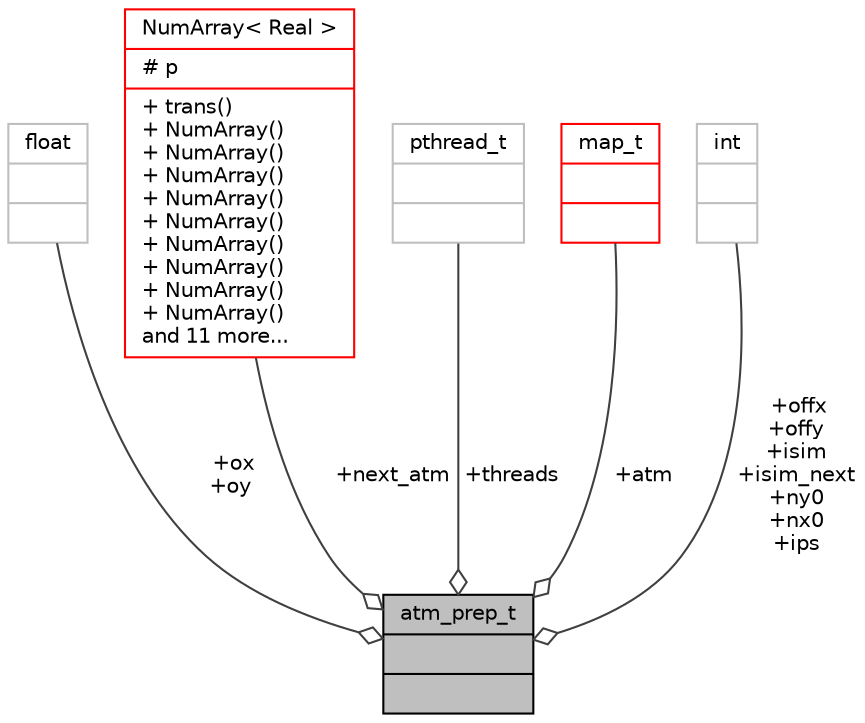 digraph "atm_prep_t"
{
 // INTERACTIVE_SVG=YES
  bgcolor="transparent";
  edge [fontname="Helvetica",fontsize="10",labelfontname="Helvetica",labelfontsize="10"];
  node [fontname="Helvetica",fontsize="10",shape=record];
  Node1 [label="{atm_prep_t\n||}",height=0.2,width=0.4,color="black", fillcolor="grey75", style="filled", fontcolor="black"];
  Node2 -> Node1 [color="grey25",fontsize="10",style="solid",label=" +ox\n+oy" ,arrowhead="odiamond",fontname="Helvetica"];
  Node2 [label="{float\n||}",height=0.2,width=0.4,color="grey75"];
  Node3 -> Node1 [color="grey25",fontsize="10",style="solid",label=" +next_atm" ,arrowhead="odiamond",fontname="Helvetica"];
  Node3 [label="{NumArray\< Real \>\n|# p\l|+ trans()\l+ NumArray()\l+ NumArray()\l+ NumArray()\l+ NumArray()\l+ NumArray()\l+ NumArray()\l+ NumArray()\l+ NumArray()\l+ NumArray()\land 11 more...\l}",height=0.2,width=0.4,color="red",URL="$d0/d44/class_num_array.html"];
  Node12 -> Node1 [color="grey25",fontsize="10",style="solid",label=" +threads" ,arrowhead="odiamond",fontname="Helvetica"];
  Node12 [label="{pthread_t\n||}",height=0.2,width=0.4,color="grey75"];
  Node13 -> Node1 [color="grey25",fontsize="10",style="solid",label=" +atm" ,arrowhead="odiamond",fontname="Helvetica"];
  Node13 [label="{map_t\n||}",height=0.2,width=0.4,color="red",URL="$df/def/type_8h.html#d6/da3/structmap__t"];
  Node16 -> Node1 [color="grey25",fontsize="10",style="solid",label=" +offx\n+offy\n+isim\n+isim_next\n+ny0\n+nx0\n+ips" ,arrowhead="odiamond",fontname="Helvetica"];
  Node16 [label="{int\n||}",height=0.2,width=0.4,color="grey75"];
}
